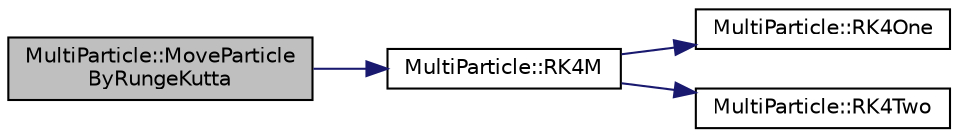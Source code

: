 digraph "MultiParticle::MoveParticleByRungeKutta"
{
 // LATEX_PDF_SIZE
  edge [fontname="Helvetica",fontsize="10",labelfontname="Helvetica",labelfontsize="10"];
  node [fontname="Helvetica",fontsize="10",shape=record];
  rankdir="LR";
  Node1 [label="MultiParticle::MoveParticle\lByRungeKutta",height=0.2,width=0.4,color="black", fillcolor="grey75", style="filled", fontcolor="black",tooltip=" "];
  Node1 -> Node2 [color="midnightblue",fontsize="10",style="solid"];
  Node2 [label="MultiParticle::RK4M",height=0.2,width=0.4,color="black", fillcolor="white", style="filled",URL="$classMultiParticle.html#acaba829b48d79cb17175a672bc4b1165",tooltip="ルンゲクッタ法"];
  Node2 -> Node3 [color="midnightblue",fontsize="10",style="solid"];
  Node3 [label="MultiParticle::RK4One",height=0.2,width=0.4,color="black", fillcolor="white", style="filled",URL="$classMultiParticle.html#aad183c3dbb352736534d4f611da0cfc4",tooltip="ルンゲクッタ法のrの微小変化を求める式"];
  Node2 -> Node4 [color="midnightblue",fontsize="10",style="solid"];
  Node4 [label="MultiParticle::RK4Two",height=0.2,width=0.4,color="black", fillcolor="white", style="filled",URL="$classMultiParticle.html#af47c3f0be2719cb4042b8384ab44d04b",tooltip="ルンゲクッタ法のvの微小変化を求める式"];
}
